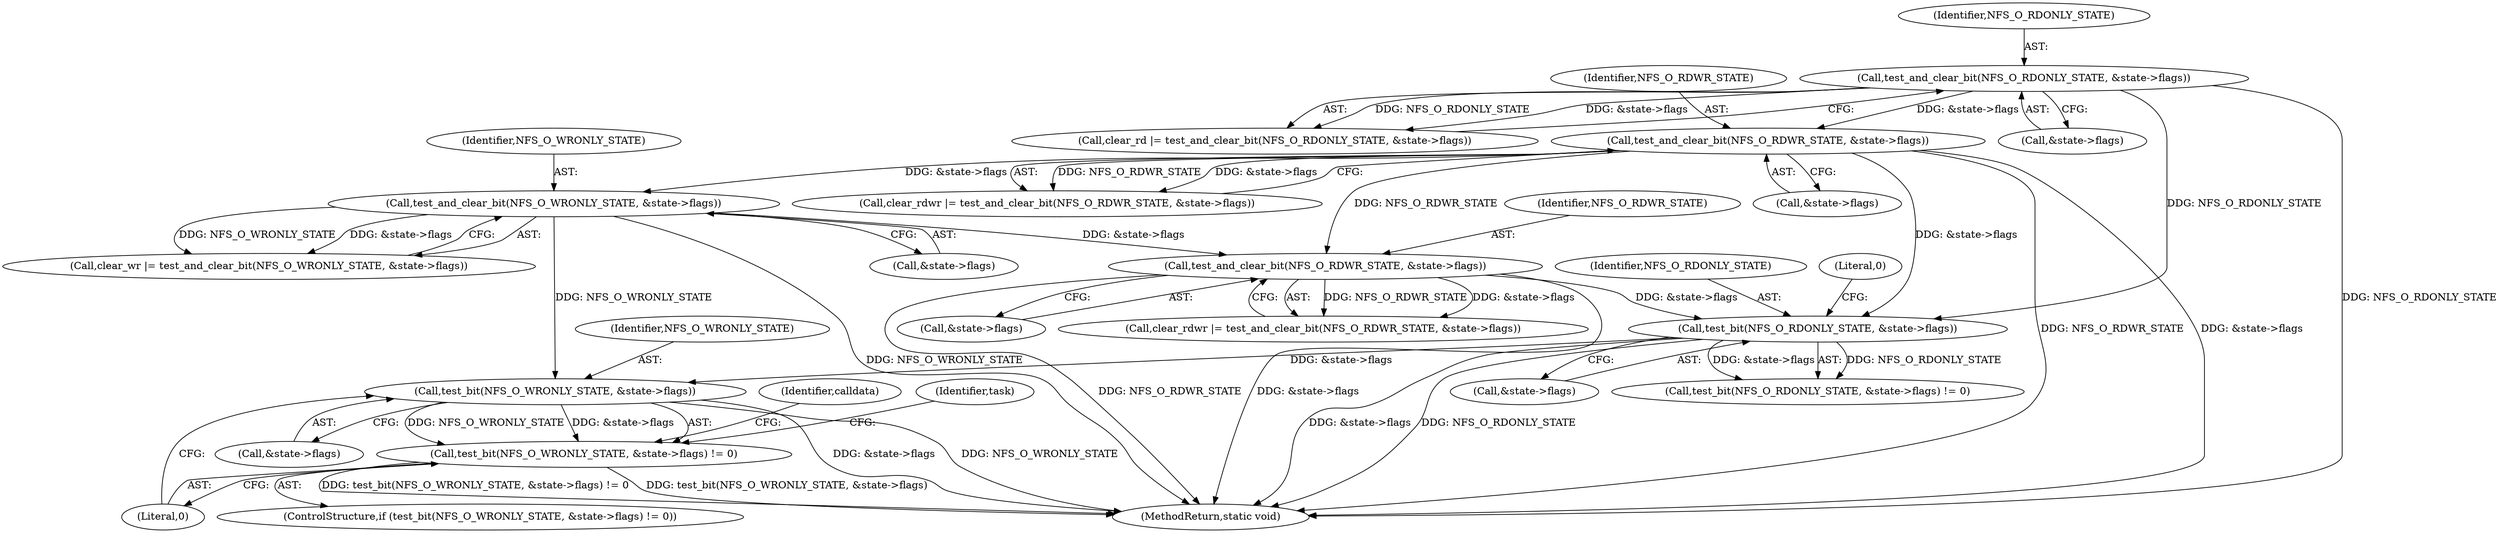digraph "0_linux_dc0b027dfadfcb8a5504f7d8052754bf8d501ab9_7@pointer" {
"1000256" [label="(Call,test_bit(NFS_O_WRONLY_STATE, &state->flags))"];
"1000183" [label="(Call,test_and_clear_bit(NFS_O_WRONLY_STATE, &state->flags))"];
"1000168" [label="(Call,test_and_clear_bit(NFS_O_RDWR_STATE, &state->flags))"];
"1000160" [label="(Call,test_and_clear_bit(NFS_O_RDONLY_STATE, &state->flags))"];
"1000228" [label="(Call,test_bit(NFS_O_RDONLY_STATE, &state->flags))"];
"1000191" [label="(Call,test_and_clear_bit(NFS_O_RDWR_STATE, &state->flags))"];
"1000255" [label="(Call,test_bit(NFS_O_WRONLY_STATE, &state->flags) != 0)"];
"1000258" [label="(Call,&state->flags)"];
"1000234" [label="(Literal,0)"];
"1000170" [label="(Call,&state->flags)"];
"1000254" [label="(ControlStructure,if (test_bit(NFS_O_WRONLY_STATE, &state->flags) != 0))"];
"1000192" [label="(Identifier,NFS_O_RDWR_STATE)"];
"1000158" [label="(Call,clear_rd |= test_and_clear_bit(NFS_O_RDONLY_STATE, &state->flags))"];
"1000255" [label="(Call,test_bit(NFS_O_WRONLY_STATE, &state->flags) != 0)"];
"1000183" [label="(Call,test_and_clear_bit(NFS_O_WRONLY_STATE, &state->flags))"];
"1000193" [label="(Call,&state->flags)"];
"1000262" [label="(Literal,0)"];
"1000184" [label="(Identifier,NFS_O_WRONLY_STATE)"];
"1000169" [label="(Identifier,NFS_O_RDWR_STATE)"];
"1000257" [label="(Identifier,NFS_O_WRONLY_STATE)"];
"1000181" [label="(Call,clear_wr |= test_and_clear_bit(NFS_O_WRONLY_STATE, &state->flags))"];
"1000185" [label="(Call,&state->flags)"];
"1000228" [label="(Call,test_bit(NFS_O_RDONLY_STATE, &state->flags))"];
"1000229" [label="(Identifier,NFS_O_RDONLY_STATE)"];
"1000166" [label="(Call,clear_rdwr |= test_and_clear_bit(NFS_O_RDWR_STATE, &state->flags))"];
"1000162" [label="(Call,&state->flags)"];
"1000189" [label="(Call,clear_rdwr |= test_and_clear_bit(NFS_O_RDWR_STATE, &state->flags))"];
"1000227" [label="(Call,test_bit(NFS_O_RDONLY_STATE, &state->flags) != 0)"];
"1000283" [label="(Identifier,calldata)"];
"1000256" [label="(Call,test_bit(NFS_O_WRONLY_STATE, &state->flags))"];
"1000267" [label="(Identifier,task)"];
"1000161" [label="(Identifier,NFS_O_RDONLY_STATE)"];
"1000230" [label="(Call,&state->flags)"];
"1000288" [label="(MethodReturn,static void)"];
"1000191" [label="(Call,test_and_clear_bit(NFS_O_RDWR_STATE, &state->flags))"];
"1000160" [label="(Call,test_and_clear_bit(NFS_O_RDONLY_STATE, &state->flags))"];
"1000168" [label="(Call,test_and_clear_bit(NFS_O_RDWR_STATE, &state->flags))"];
"1000256" -> "1000255"  [label="AST: "];
"1000256" -> "1000258"  [label="CFG: "];
"1000257" -> "1000256"  [label="AST: "];
"1000258" -> "1000256"  [label="AST: "];
"1000262" -> "1000256"  [label="CFG: "];
"1000256" -> "1000288"  [label="DDG: &state->flags"];
"1000256" -> "1000288"  [label="DDG: NFS_O_WRONLY_STATE"];
"1000256" -> "1000255"  [label="DDG: NFS_O_WRONLY_STATE"];
"1000256" -> "1000255"  [label="DDG: &state->flags"];
"1000183" -> "1000256"  [label="DDG: NFS_O_WRONLY_STATE"];
"1000228" -> "1000256"  [label="DDG: &state->flags"];
"1000183" -> "1000181"  [label="AST: "];
"1000183" -> "1000185"  [label="CFG: "];
"1000184" -> "1000183"  [label="AST: "];
"1000185" -> "1000183"  [label="AST: "];
"1000181" -> "1000183"  [label="CFG: "];
"1000183" -> "1000288"  [label="DDG: NFS_O_WRONLY_STATE"];
"1000183" -> "1000181"  [label="DDG: NFS_O_WRONLY_STATE"];
"1000183" -> "1000181"  [label="DDG: &state->flags"];
"1000168" -> "1000183"  [label="DDG: &state->flags"];
"1000183" -> "1000191"  [label="DDG: &state->flags"];
"1000168" -> "1000166"  [label="AST: "];
"1000168" -> "1000170"  [label="CFG: "];
"1000169" -> "1000168"  [label="AST: "];
"1000170" -> "1000168"  [label="AST: "];
"1000166" -> "1000168"  [label="CFG: "];
"1000168" -> "1000288"  [label="DDG: NFS_O_RDWR_STATE"];
"1000168" -> "1000288"  [label="DDG: &state->flags"];
"1000168" -> "1000166"  [label="DDG: NFS_O_RDWR_STATE"];
"1000168" -> "1000166"  [label="DDG: &state->flags"];
"1000160" -> "1000168"  [label="DDG: &state->flags"];
"1000168" -> "1000191"  [label="DDG: NFS_O_RDWR_STATE"];
"1000168" -> "1000228"  [label="DDG: &state->flags"];
"1000160" -> "1000158"  [label="AST: "];
"1000160" -> "1000162"  [label="CFG: "];
"1000161" -> "1000160"  [label="AST: "];
"1000162" -> "1000160"  [label="AST: "];
"1000158" -> "1000160"  [label="CFG: "];
"1000160" -> "1000288"  [label="DDG: NFS_O_RDONLY_STATE"];
"1000160" -> "1000158"  [label="DDG: NFS_O_RDONLY_STATE"];
"1000160" -> "1000158"  [label="DDG: &state->flags"];
"1000160" -> "1000228"  [label="DDG: NFS_O_RDONLY_STATE"];
"1000228" -> "1000227"  [label="AST: "];
"1000228" -> "1000230"  [label="CFG: "];
"1000229" -> "1000228"  [label="AST: "];
"1000230" -> "1000228"  [label="AST: "];
"1000234" -> "1000228"  [label="CFG: "];
"1000228" -> "1000288"  [label="DDG: NFS_O_RDONLY_STATE"];
"1000228" -> "1000288"  [label="DDG: &state->flags"];
"1000228" -> "1000227"  [label="DDG: NFS_O_RDONLY_STATE"];
"1000228" -> "1000227"  [label="DDG: &state->flags"];
"1000191" -> "1000228"  [label="DDG: &state->flags"];
"1000191" -> "1000189"  [label="AST: "];
"1000191" -> "1000193"  [label="CFG: "];
"1000192" -> "1000191"  [label="AST: "];
"1000193" -> "1000191"  [label="AST: "];
"1000189" -> "1000191"  [label="CFG: "];
"1000191" -> "1000288"  [label="DDG: &state->flags"];
"1000191" -> "1000288"  [label="DDG: NFS_O_RDWR_STATE"];
"1000191" -> "1000189"  [label="DDG: NFS_O_RDWR_STATE"];
"1000191" -> "1000189"  [label="DDG: &state->flags"];
"1000255" -> "1000254"  [label="AST: "];
"1000255" -> "1000262"  [label="CFG: "];
"1000262" -> "1000255"  [label="AST: "];
"1000267" -> "1000255"  [label="CFG: "];
"1000283" -> "1000255"  [label="CFG: "];
"1000255" -> "1000288"  [label="DDG: test_bit(NFS_O_WRONLY_STATE, &state->flags) != 0"];
"1000255" -> "1000288"  [label="DDG: test_bit(NFS_O_WRONLY_STATE, &state->flags)"];
}
